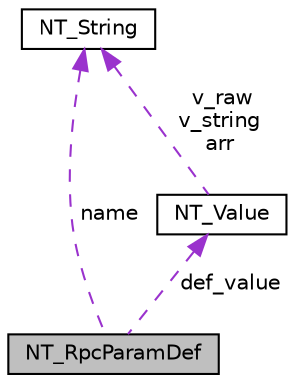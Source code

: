 digraph "NT_RpcParamDef"
{
  edge [fontname="Helvetica",fontsize="10",labelfontname="Helvetica",labelfontsize="10"];
  node [fontname="Helvetica",fontsize="10",shape=record];
  Node1 [label="NT_RpcParamDef",height=0.2,width=0.4,color="black", fillcolor="grey75", style="filled", fontcolor="black"];
  Node2 -> Node1 [dir="back",color="darkorchid3",fontsize="10",style="dashed",label=" def_value" ,fontname="Helvetica"];
  Node2 [label="NT_Value",height=0.2,width=0.4,color="black", fillcolor="white", style="filled",URL="$structNT__Value.html",tooltip="NetworkTables Entry Value. "];
  Node3 -> Node2 [dir="back",color="darkorchid3",fontsize="10",style="dashed",label=" v_raw\nv_string\narr" ,fontname="Helvetica"];
  Node3 [label="NT_String",height=0.2,width=0.4,color="black", fillcolor="white", style="filled",URL="$structNT__String.html",tooltip="A NetworkTables string. "];
  Node3 -> Node1 [dir="back",color="darkorchid3",fontsize="10",style="dashed",label=" name" ,fontname="Helvetica"];
}

